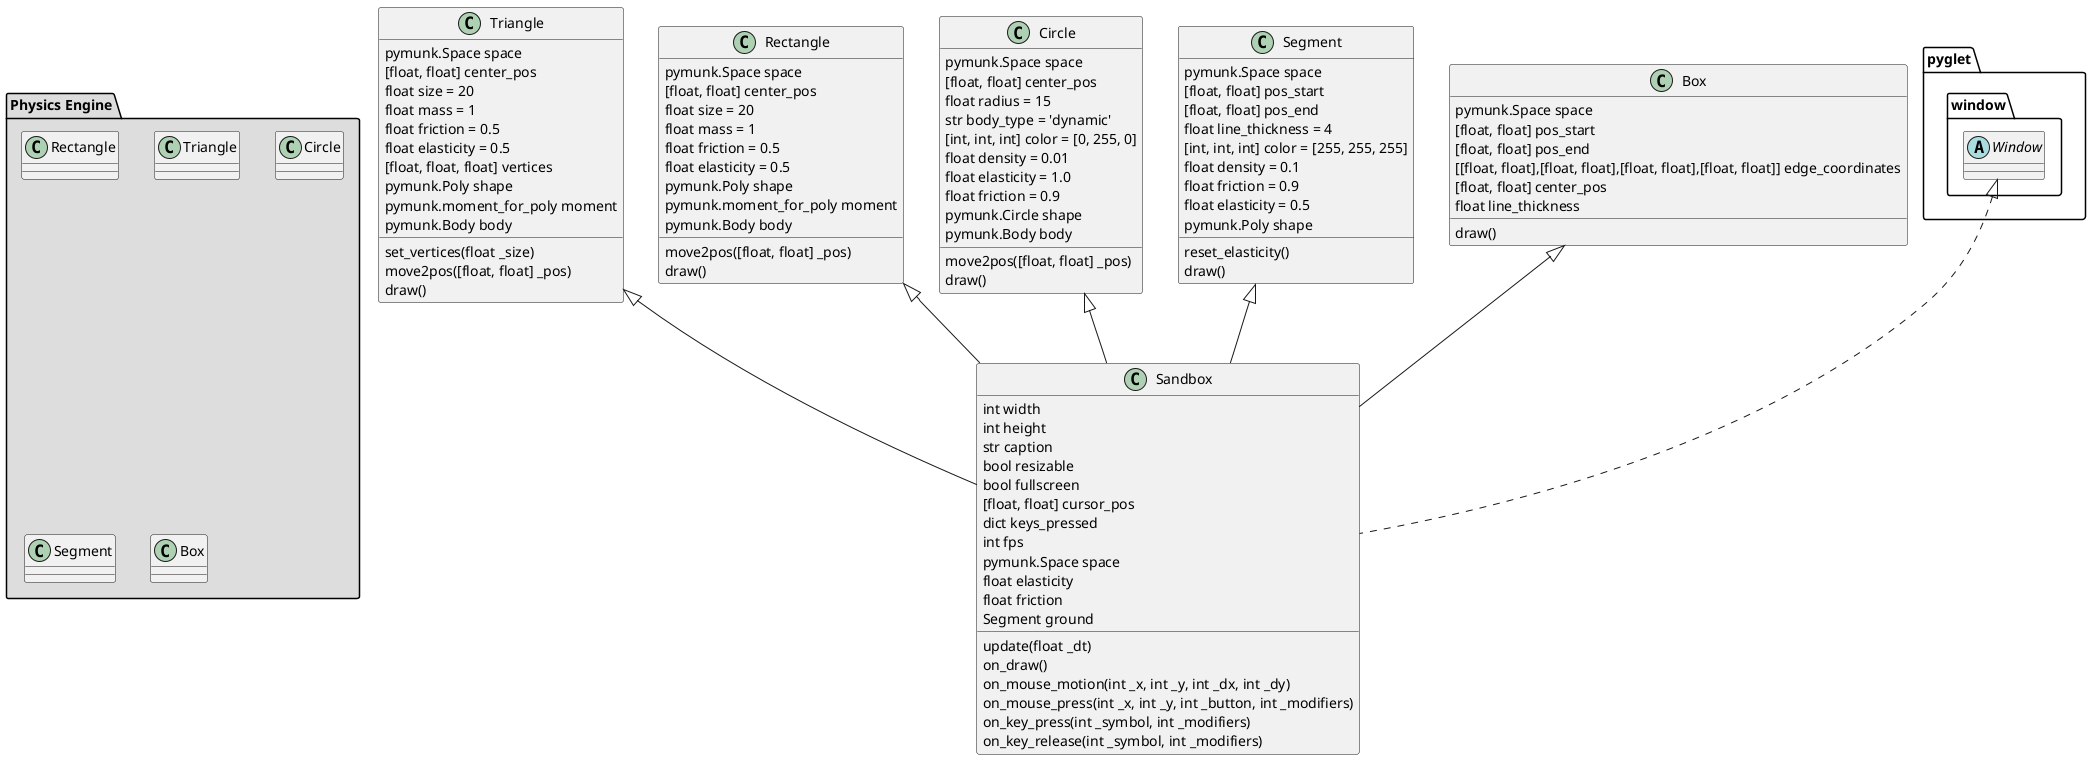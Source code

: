 @startuml
'https://plantuml.com/class-diagram

package "Physics Engine" #DDDDDD {
  class Rectangle
  class Triangle
  class Circle
  class Segment
  class Box
}

class Triangle {
pymunk.Space space
[float, float] center_pos
float size = 20
float mass = 1
float friction = 0.5
float elasticity = 0.5
[float, float, float] vertices
pymunk.Poly shape
pymunk.moment_for_poly moment
pymunk.Body body

set_vertices(float _size)
move2pos([float, float] _pos)
draw()
}

class Rectangle {
pymunk.Space space
[float, float] center_pos
float size = 20
float mass = 1
float friction = 0.5
float elasticity = 0.5
pymunk.Poly shape
pymunk.moment_for_poly moment
pymunk.Body body

move2pos([float, float] _pos)
draw()
}

class Circle {
pymunk.Space space
[float, float] center_pos
float radius = 15
str body_type = 'dynamic'
[int, int, int] color = [0, 255, 0]
float density = 0.01
float elasticity = 1.0
float friction = 0.9
pymunk.Circle shape
pymunk.Body body

move2pos([float, float] _pos)
draw()
}


class Segment {
pymunk.Space space
[float, float] pos_start
[float, float] pos_end
float line_thickness = 4
[int, int, int] color = [255, 255, 255]
float density = 0.1
float friction = 0.9
float elasticity = 0.5
pymunk.Poly shape

reset_elasticity()
draw()
}

class Box {
pymunk.Space space
[float, float] pos_start
[float, float] pos_end
[[float, float],[float, float],[float, float],[float, float]] edge_coordinates
[float, float] center_pos
float line_thickness

draw()
}

abstract class pyglet.window.Window

class Sandbox implements pyglet.window.Window{
int width
int height
str caption
bool resizable
bool fullscreen
[float, float] cursor_pos
dict keys_pressed
int fps
pymunk.Space space
float elasticity
float friction
Segment ground

update(float _dt)
on_draw()
on_mouse_motion(int _x, int _y, int _dx, int _dy)
on_mouse_press(int _x, int _y, int _button, int _modifiers)
on_key_press(int _symbol, int _modifiers)
on_key_release(int _symbol, int _modifiers)
}

Rectangle <|-- Sandbox
Triangle <|-- Sandbox
Circle <|-- Sandbox
Segment <|-- Sandbox
Box <|-- Sandbox

@enduml